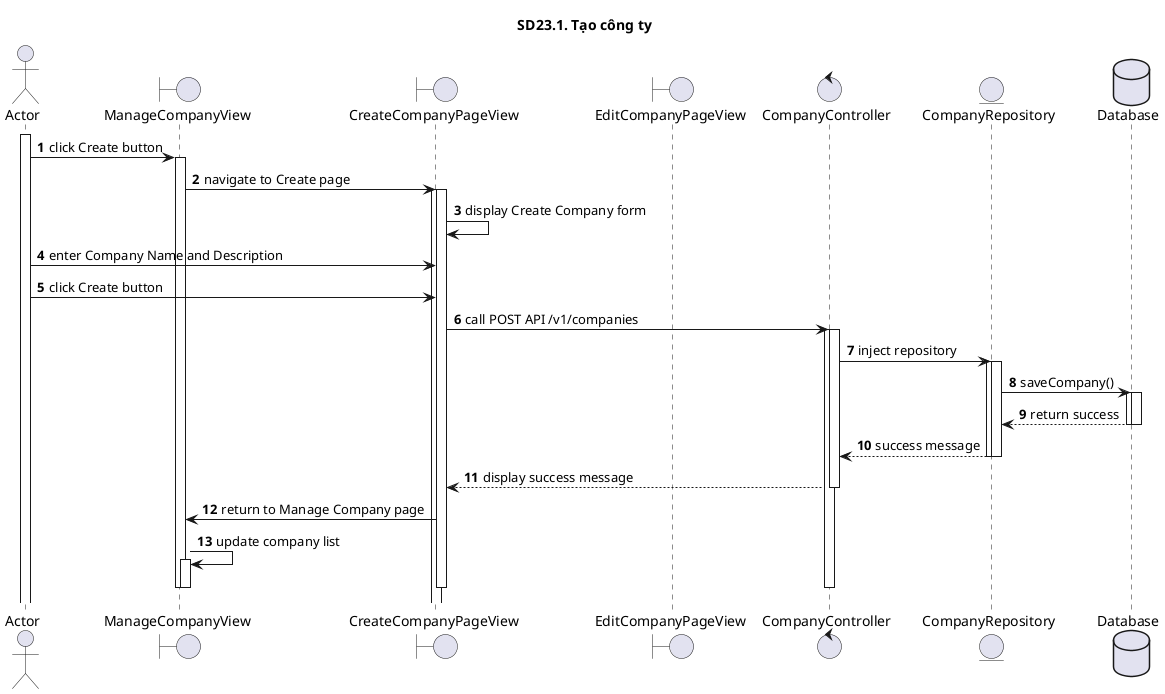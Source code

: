 @startuml SQ
autonumber
title SD23.1. Tạo công ty
actor "Actor" as actor
boundary "ManageCompanyView" as manageView
boundary "CreateCompanyPageView" as createView
boundary "EditCompanyPageView" as editView
control "CompanyController" as controller
entity "CompanyRepository" as model
database "Database" as database
activate actor
actor -> manageView : click Create button
activate manageView
    manageView -> createView : navigate to Create page
    activate createView
activate createView
    createView -> createView : display Create Company form
    actor -> createView : enter Company Name and Description
    actor -> createView : click Create button
    createView -> controller : call POST API /v1/companies
    activate controller
activate controller
    controller -> model : inject repository
    activate model
activate model
    model -> database : saveCompany()
    activate database
activate database
    database --> model : return success
deactivate database
    deactivate database
    model --> controller : success message
deactivate model
    deactivate model
    controller --> createView : display success message
deactivate controller
    createView -> manageView : return to Manage Company page
    manageView -> manageView : update company list
activate manageView
deactivate manageView
deactivate manageView
    deactivate createView
    deactivate controller